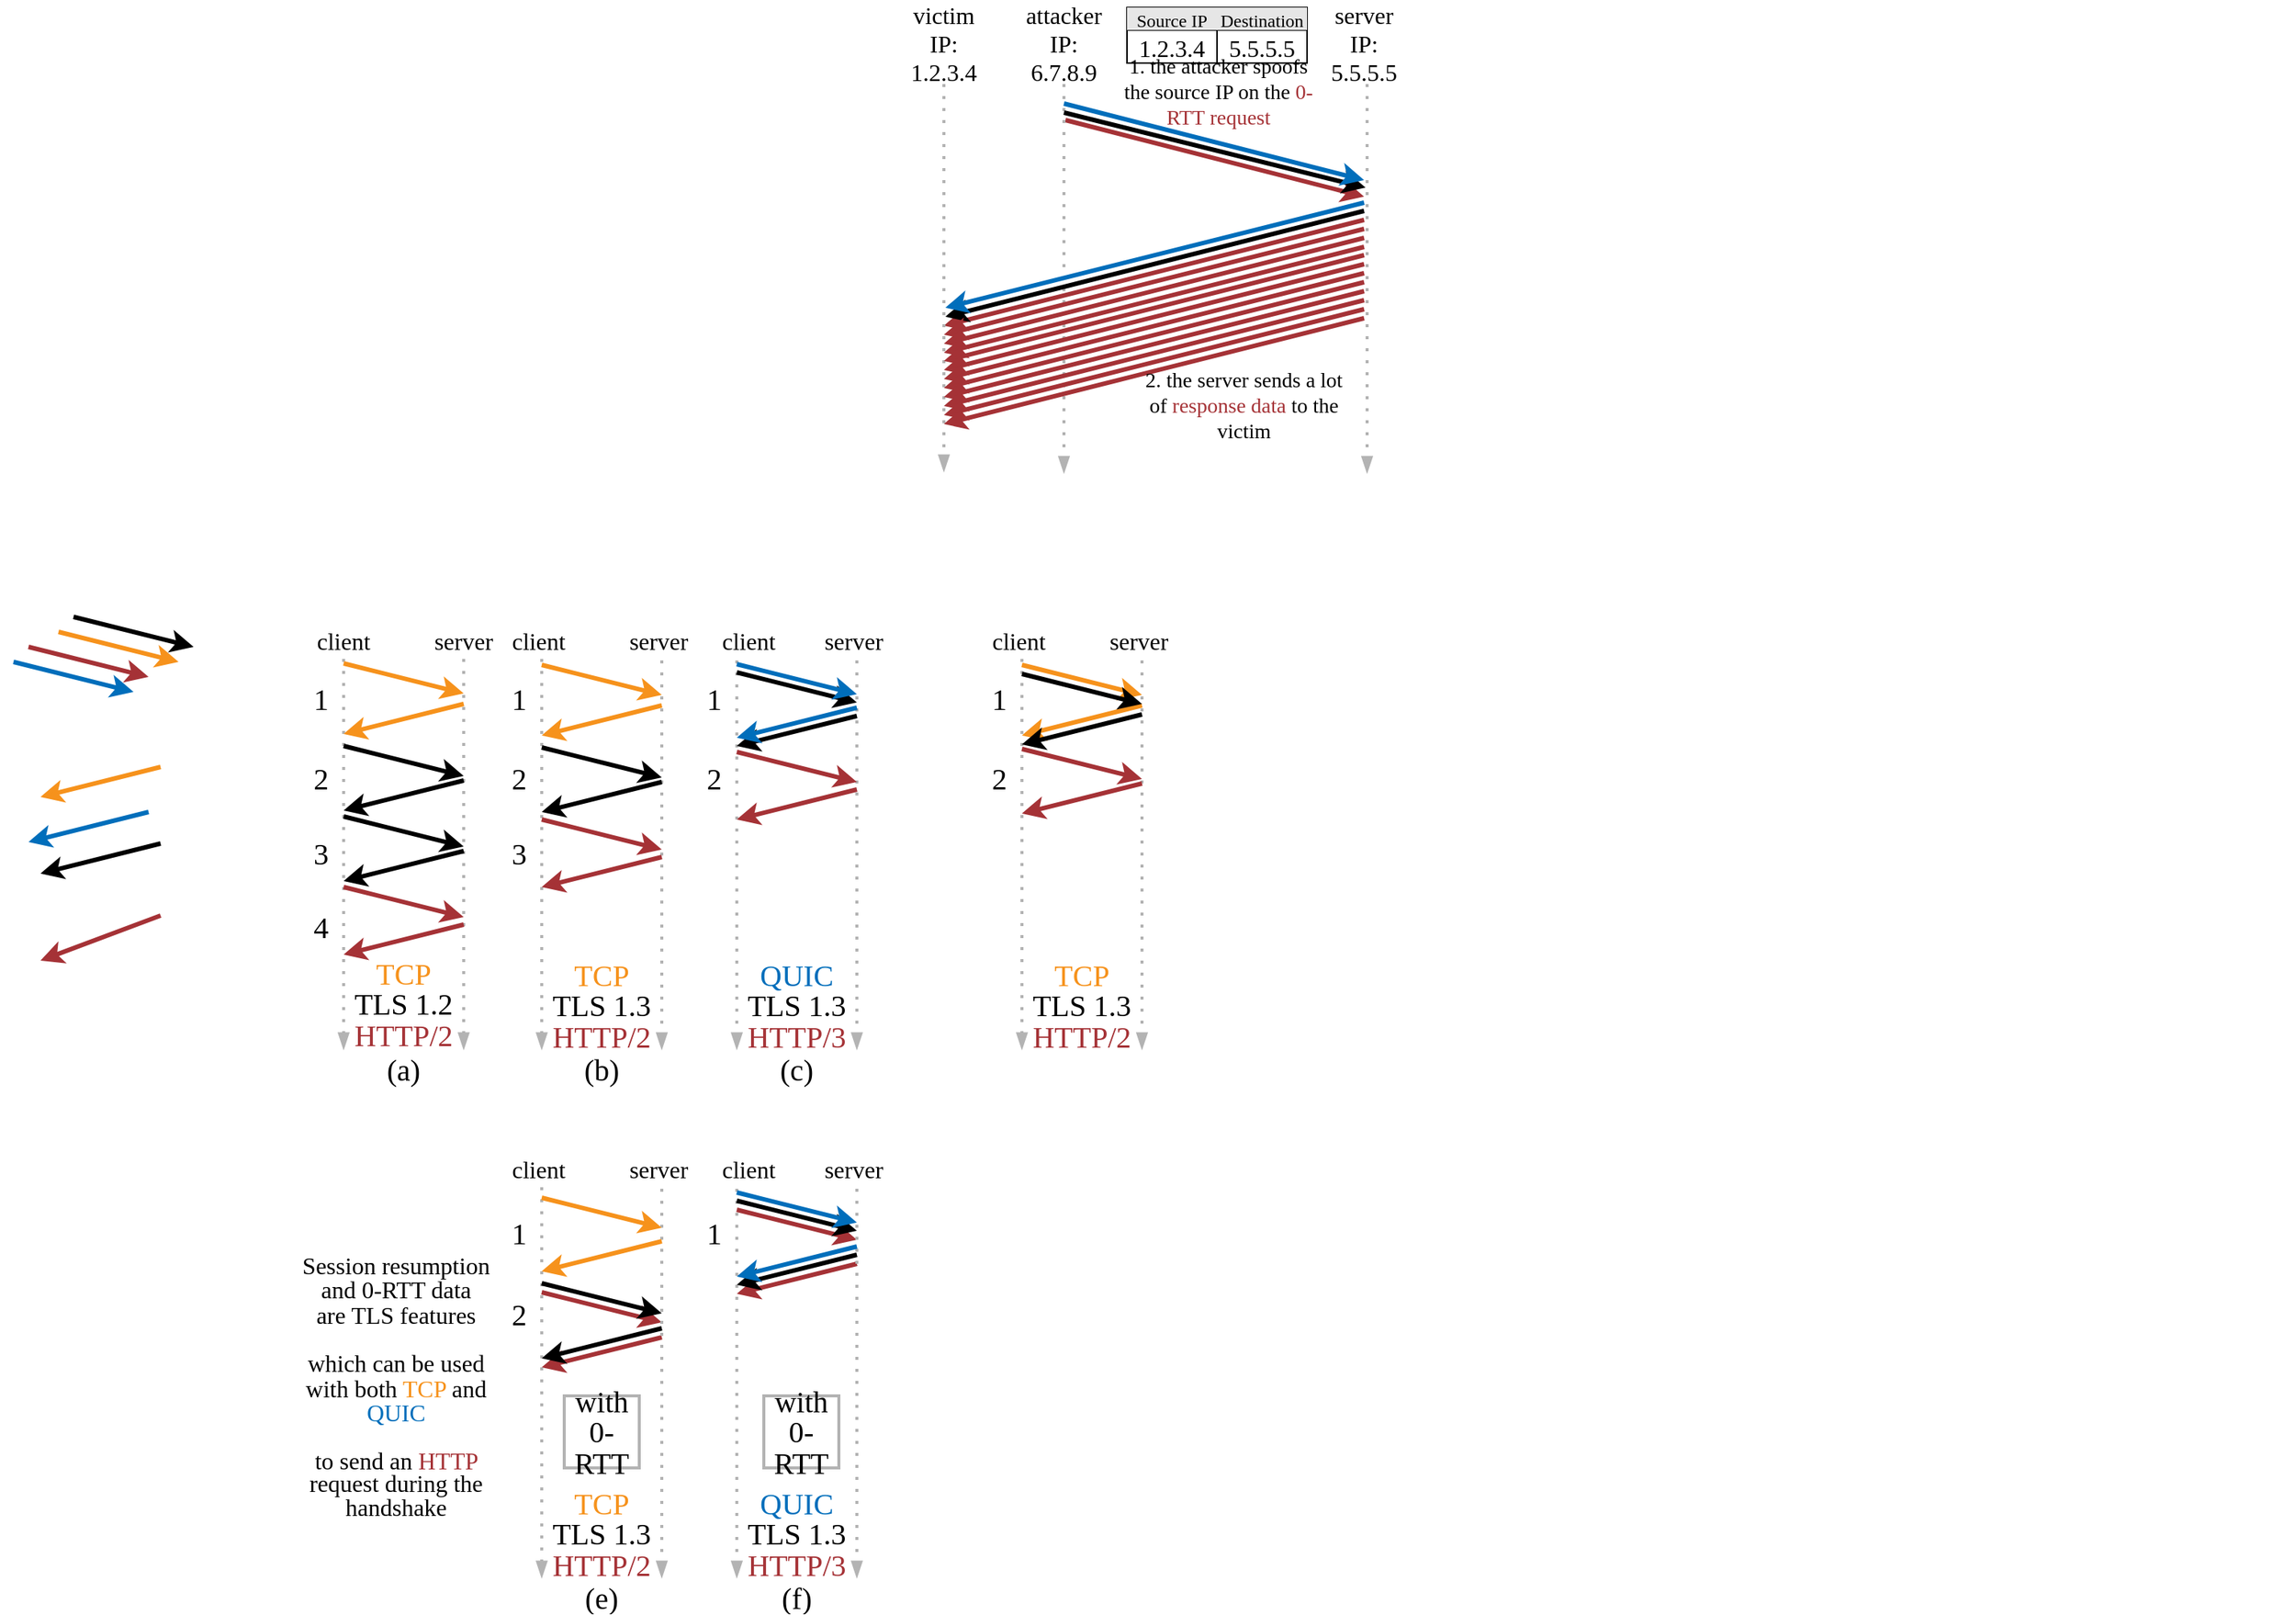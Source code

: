 <mxfile version="24.0.7" type="github" pages="2">
  <diagram id="tvbRQc4zJcMQ8TO2dYbx" name="Page-1">
    <mxGraphModel dx="1309" dy="453" grid="1" gridSize="10" guides="1" tooltips="1" connect="1" arrows="1" fold="1" page="1" pageScale="1" pageWidth="850" pageHeight="1100" math="0" shadow="0">
      <root>
        <mxCell id="0" />
        <mxCell id="1" parent="0" />
        <mxCell id="-TobHIEDWkGh4Ak62FER-180" value="" style="endArrow=classic;html=1;endFill=1;strokeWidth=3;shadow=0;strokeColor=#A53236;" parent="1" edge="1">
          <mxGeometry width="50" height="50" relative="1" as="geometry">
            <mxPoint x="-388" y="902" as="sourcePoint" />
            <mxPoint x="-308" y="922" as="targetPoint" />
          </mxGeometry>
        </mxCell>
        <mxCell id="-TobHIEDWkGh4Ak62FER-181" value="" style="endArrow=classic;html=1;endFill=1;strokeWidth=3;shadow=0;strokeColor=#A53236;" parent="1" edge="1">
          <mxGeometry width="50" height="50" relative="1" as="geometry">
            <mxPoint x="-308" y="932" as="sourcePoint" />
            <mxPoint x="-388" y="952" as="targetPoint" />
          </mxGeometry>
        </mxCell>
        <mxCell id="-TobHIEDWkGh4Ak62FER-202" value="" style="endArrow=classic;html=1;endFill=1;strokeWidth=3;shadow=0;strokeColor=#A53236;" parent="1" edge="1">
          <mxGeometry width="50" height="50" relative="1" as="geometry">
            <mxPoint x="-178" y="883" as="sourcePoint" />
            <mxPoint x="-258" y="903" as="targetPoint" />
          </mxGeometry>
        </mxCell>
        <mxCell id="-TobHIEDWkGh4Ak62FER-201" value="" style="endArrow=classic;html=1;endFill=1;strokeWidth=3;shadow=0;strokeColor=#A53236;" parent="1" edge="1">
          <mxGeometry width="50" height="50" relative="1" as="geometry">
            <mxPoint x="-258" y="847" as="sourcePoint" />
            <mxPoint x="-178" y="867" as="targetPoint" />
          </mxGeometry>
        </mxCell>
        <mxCell id="-TobHIEDWkGh4Ak62FER-78" value="" style="endArrow=classic;html=1;endFill=1;strokeWidth=3;shadow=0;rounded=0;strokeColor=#a53236;" parent="1" edge="1">
          <mxGeometry width="50" height="50" relative="1" as="geometry">
            <mxPoint x="-730" y="472" as="sourcePoint" />
            <mxPoint x="-650" y="492" as="targetPoint" />
          </mxGeometry>
        </mxCell>
        <mxCell id="-TobHIEDWkGh4Ak62FER-46" value="" style="endArrow=blockThin;dashed=1;html=1;dashPattern=1 3;strokeWidth=2;strokeColor=#B3B3B3;endFill=1;entryX=0;entryY=1;entryDx=0;entryDy=0;" parent="1" target="-TobHIEDWkGh4Ak62FER-96" edge="1">
          <mxGeometry width="50" height="50" relative="1" as="geometry">
            <mxPoint x="-520" y="480" as="sourcePoint" />
            <mxPoint x="-520" y="720" as="targetPoint" />
          </mxGeometry>
        </mxCell>
        <mxCell id="-TobHIEDWkGh4Ak62FER-47" value="" style="endArrow=blockThin;dashed=1;html=1;dashPattern=1 3;strokeWidth=2;strokeColor=#B3B3B3;endFill=1;entryX=1;entryY=1;entryDx=0;entryDy=0;" parent="1" target="-TobHIEDWkGh4Ak62FER-96" edge="1">
          <mxGeometry width="50" height="50" relative="1" as="geometry">
            <mxPoint x="-440" y="480" as="sourcePoint" />
            <mxPoint x="-440" y="720" as="targetPoint" />
          </mxGeometry>
        </mxCell>
        <mxCell id="-TobHIEDWkGh4Ak62FER-76" value="" style="endArrow=classic;html=1;endFill=1;strokeWidth=3;shadow=0;" parent="1" edge="1">
          <mxGeometry width="50" height="50" relative="1" as="geometry">
            <mxPoint x="-700" y="452" as="sourcePoint" />
            <mxPoint x="-620" y="472" as="targetPoint" />
          </mxGeometry>
        </mxCell>
        <mxCell id="-TobHIEDWkGh4Ak62FER-77" value="" style="endArrow=classic;html=1;endFill=1;strokeWidth=3;shadow=0;strokeColor=#f6921c;" parent="1" edge="1">
          <mxGeometry width="50" height="50" relative="1" as="geometry">
            <mxPoint x="-710" y="462" as="sourcePoint" />
            <mxPoint x="-630" y="482" as="targetPoint" />
          </mxGeometry>
        </mxCell>
        <mxCell id="-TobHIEDWkGh4Ak62FER-79" value="" style="endArrow=classic;html=1;endFill=1;strokeWidth=3;shadow=0;strokeColor=#006ebb;" parent="1" edge="1">
          <mxGeometry width="50" height="50" relative="1" as="geometry">
            <mxPoint x="-740" y="482" as="sourcePoint" />
            <mxPoint x="-660" y="502" as="targetPoint" />
          </mxGeometry>
        </mxCell>
        <mxCell id="-TobHIEDWkGh4Ak62FER-80" value="" style="endArrow=classic;html=1;endFill=1;strokeWidth=3;shadow=0;" parent="1" edge="1">
          <mxGeometry width="50" height="50" relative="1" as="geometry">
            <mxPoint x="-642" y="603" as="sourcePoint" />
            <mxPoint x="-722" y="623" as="targetPoint" />
          </mxGeometry>
        </mxCell>
        <mxCell id="-TobHIEDWkGh4Ak62FER-81" value="" style="endArrow=classic;html=1;endFill=1;strokeWidth=3;shadow=0;rounded=0;strokeColor=#a53236;" parent="1" edge="1">
          <mxGeometry width="50" height="50" relative="1" as="geometry">
            <mxPoint x="-642" y="651" as="sourcePoint" />
            <mxPoint x="-722" y="681" as="targetPoint" />
          </mxGeometry>
        </mxCell>
        <mxCell id="-TobHIEDWkGh4Ak62FER-82" value="" style="endArrow=classic;html=1;endFill=1;strokeWidth=3;shadow=0;strokeColor=#f6921c;" parent="1" edge="1">
          <mxGeometry width="50" height="50" relative="1" as="geometry">
            <mxPoint x="-642" y="552" as="sourcePoint" />
            <mxPoint x="-722" y="572" as="targetPoint" />
          </mxGeometry>
        </mxCell>
        <mxCell id="-TobHIEDWkGh4Ak62FER-83" value="" style="endArrow=classic;html=1;endFill=1;strokeWidth=3;shadow=0;strokeColor=#006ebb;" parent="1" edge="1">
          <mxGeometry width="50" height="50" relative="1" as="geometry">
            <mxPoint x="-650" y="582" as="sourcePoint" />
            <mxPoint x="-730" y="602" as="targetPoint" />
          </mxGeometry>
        </mxCell>
        <mxCell id="-TobHIEDWkGh4Ak62FER-84" value="" style="endArrow=classic;html=1;endFill=1;strokeWidth=3;shadow=0;strokeColor=#f6921c;" parent="1" edge="1">
          <mxGeometry width="50" height="50" relative="1" as="geometry">
            <mxPoint x="-520" y="483" as="sourcePoint" />
            <mxPoint x="-440" y="503" as="targetPoint" />
          </mxGeometry>
        </mxCell>
        <mxCell id="-TobHIEDWkGh4Ak62FER-85" value="" style="endArrow=classic;html=1;endFill=1;strokeWidth=3;shadow=0;strokeColor=#f6921c;" parent="1" edge="1">
          <mxGeometry width="50" height="50" relative="1" as="geometry">
            <mxPoint x="-440" y="510" as="sourcePoint" />
            <mxPoint x="-520" y="530" as="targetPoint" />
          </mxGeometry>
        </mxCell>
        <mxCell id="-TobHIEDWkGh4Ak62FER-86" value="" style="endArrow=classic;html=1;endFill=1;strokeWidth=3;shadow=0;" parent="1" edge="1">
          <mxGeometry width="50" height="50" relative="1" as="geometry">
            <mxPoint x="-520" y="538" as="sourcePoint" />
            <mxPoint x="-440" y="558" as="targetPoint" />
          </mxGeometry>
        </mxCell>
        <mxCell id="-TobHIEDWkGh4Ak62FER-87" value="" style="endArrow=classic;html=1;endFill=1;strokeWidth=3;shadow=0;" parent="1" edge="1">
          <mxGeometry width="50" height="50" relative="1" as="geometry">
            <mxPoint x="-440" y="561" as="sourcePoint" />
            <mxPoint x="-520" y="581" as="targetPoint" />
          </mxGeometry>
        </mxCell>
        <mxCell id="-TobHIEDWkGh4Ak62FER-88" value="" style="endArrow=classic;html=1;endFill=1;strokeWidth=3;shadow=0;" parent="1" edge="1">
          <mxGeometry width="50" height="50" relative="1" as="geometry">
            <mxPoint x="-520" y="585" as="sourcePoint" />
            <mxPoint x="-440" y="605" as="targetPoint" />
          </mxGeometry>
        </mxCell>
        <mxCell id="-TobHIEDWkGh4Ak62FER-89" value="" style="endArrow=classic;html=1;endFill=1;strokeWidth=3;shadow=0;" parent="1" edge="1">
          <mxGeometry width="50" height="50" relative="1" as="geometry">
            <mxPoint x="-440" y="608" as="sourcePoint" />
            <mxPoint x="-520" y="628" as="targetPoint" />
          </mxGeometry>
        </mxCell>
        <mxCell id="-TobHIEDWkGh4Ak62FER-90" value="" style="endArrow=classic;html=1;endFill=1;strokeWidth=3;shadow=0;strokeColor=#A53236;" parent="1" edge="1">
          <mxGeometry width="50" height="50" relative="1" as="geometry">
            <mxPoint x="-520" y="632" as="sourcePoint" />
            <mxPoint x="-440" y="652" as="targetPoint" />
          </mxGeometry>
        </mxCell>
        <mxCell id="-TobHIEDWkGh4Ak62FER-91" value="" style="endArrow=classic;html=1;endFill=1;strokeWidth=3;shadow=0;strokeColor=#A53236;" parent="1" edge="1">
          <mxGeometry width="50" height="50" relative="1" as="geometry">
            <mxPoint x="-440" y="657" as="sourcePoint" />
            <mxPoint x="-520" y="677" as="targetPoint" />
          </mxGeometry>
        </mxCell>
        <mxCell id="-TobHIEDWkGh4Ak62FER-92" value="&lt;font style=&quot;font-size: 20px;&quot; face=&quot;Myriad Pro Condensed&quot;&gt;1&lt;br style=&quot;font-size: 20px;&quot;&gt;&lt;/font&gt;" style="text;html=1;strokeColor=none;fillColor=none;align=center;verticalAlign=middle;whiteSpace=wrap;rounded=0;dashed=1;dashPattern=1 4;fontSize=20;" parent="1" vertex="1">
          <mxGeometry x="-550" y="496" width="30" height="20" as="geometry" />
        </mxCell>
        <mxCell id="-TobHIEDWkGh4Ak62FER-93" value="&lt;font style=&quot;font-size: 20px;&quot; face=&quot;Myriad Pro Condensed&quot;&gt;2&lt;br style=&quot;font-size: 20px;&quot;&gt;&lt;/font&gt;" style="text;html=1;strokeColor=none;fillColor=none;align=center;verticalAlign=middle;whiteSpace=wrap;rounded=0;dashed=1;dashPattern=1 4;fontSize=20;" parent="1" vertex="1">
          <mxGeometry x="-550" y="549" width="30" height="20" as="geometry" />
        </mxCell>
        <mxCell id="-TobHIEDWkGh4Ak62FER-94" value="&lt;font style=&quot;font-size: 20px;&quot; face=&quot;Myriad Pro Condensed&quot;&gt;3&lt;br style=&quot;font-size: 20px;&quot;&gt;&lt;/font&gt;" style="text;html=1;strokeColor=none;fillColor=none;align=center;verticalAlign=middle;whiteSpace=wrap;rounded=0;dashed=1;dashPattern=1 4;fontSize=20;" parent="1" vertex="1">
          <mxGeometry x="-550" y="599" width="30" height="20" as="geometry" />
        </mxCell>
        <mxCell id="-TobHIEDWkGh4Ak62FER-95" value="&lt;font style=&quot;font-size: 20px;&quot; face=&quot;Myriad Pro Condensed&quot;&gt;4&lt;br style=&quot;font-size: 20px;&quot;&gt;&lt;/font&gt;" style="text;html=1;strokeColor=none;fillColor=none;align=center;verticalAlign=middle;whiteSpace=wrap;rounded=0;dashed=1;dashPattern=1 4;fontSize=20;" parent="1" vertex="1">
          <mxGeometry x="-550" y="648" width="30" height="20" as="geometry" />
        </mxCell>
        <mxCell id="-TobHIEDWkGh4Ak62FER-96" value="&lt;font style=&quot;font-size: 20px ; line-height: 100%&quot; face=&quot;Myriad Pro Condensed&quot;&gt;&lt;font color=&quot;#f6921c&quot;&gt;TCP&lt;/font&gt;&lt;br&gt;TLS 1.2&lt;br&gt;&lt;font color=&quot;#a53236&quot;&gt;HTTP/2&lt;/font&gt;&lt;br&gt;&lt;/font&gt;" style="text;html=1;strokeColor=none;fillColor=none;align=center;verticalAlign=middle;whiteSpace=wrap;rounded=0;dashed=1;dashPattern=1 4;" parent="1" vertex="1">
          <mxGeometry x="-520" y="680" width="80" height="60" as="geometry" />
        </mxCell>
        <mxCell id="-TobHIEDWkGh4Ak62FER-97" value="&lt;font face=&quot;Myriad Pro Condensed&quot; style=&quot;font-size: 16px;&quot;&gt;&lt;font style=&quot;font-size: 16px;&quot;&gt;client&lt;/font&gt;&lt;br style=&quot;font-size: 16px;&quot;&gt;&lt;/font&gt;" style="text;html=1;strokeColor=none;fillColor=none;align=center;verticalAlign=middle;whiteSpace=wrap;rounded=0;dashed=1;dashPattern=1 4;fontSize=16;" parent="1" vertex="1">
          <mxGeometry x="-550" y="458" width="60" height="20" as="geometry" />
        </mxCell>
        <mxCell id="-TobHIEDWkGh4Ak62FER-98" value="&lt;font face=&quot;Myriad Pro Condensed&quot; style=&quot;font-size: 16px;&quot;&gt;&lt;font style=&quot;font-size: 16px;&quot;&gt;server&lt;/font&gt;&lt;br style=&quot;font-size: 16px;&quot;&gt;&lt;/font&gt;" style="text;html=1;strokeColor=none;fillColor=none;align=center;verticalAlign=middle;whiteSpace=wrap;rounded=0;dashed=1;dashPattern=1 4;fontSize=16;" parent="1" vertex="1">
          <mxGeometry x="-470" y="458" width="60" height="20" as="geometry" />
        </mxCell>
        <mxCell id="-TobHIEDWkGh4Ak62FER-99" value="&lt;font style=&quot;font-size: 20px ; line-height: 100%&quot; face=&quot;Myriad Pro Condensed&quot;&gt;(a)&lt;br&gt;&lt;/font&gt;" style="text;html=1;strokeColor=none;fillColor=none;align=center;verticalAlign=middle;whiteSpace=wrap;rounded=0;dashed=1;dashPattern=1 4;" parent="1" vertex="1">
          <mxGeometry x="-520" y="744" width="80" height="20" as="geometry" />
        </mxCell>
        <mxCell id="-TobHIEDWkGh4Ak62FER-100" value="" style="endArrow=blockThin;dashed=1;html=1;dashPattern=1 3;strokeWidth=2;strokeColor=#B3B3B3;endFill=1;entryX=0;entryY=1;entryDx=0;entryDy=0;" parent="1" target="-TobHIEDWkGh4Ak62FER-114" edge="1">
          <mxGeometry width="50" height="50" relative="1" as="geometry">
            <mxPoint x="-388" y="480" as="sourcePoint" />
            <mxPoint x="-388" y="721" as="targetPoint" />
          </mxGeometry>
        </mxCell>
        <mxCell id="-TobHIEDWkGh4Ak62FER-101" value="" style="endArrow=blockThin;dashed=1;html=1;dashPattern=1 3;strokeWidth=2;strokeColor=#B3B3B3;endFill=1;entryX=1;entryY=1;entryDx=0;entryDy=0;" parent="1" target="-TobHIEDWkGh4Ak62FER-114" edge="1">
          <mxGeometry width="50" height="50" relative="1" as="geometry">
            <mxPoint x="-308" y="481" as="sourcePoint" />
            <mxPoint x="-308" y="721" as="targetPoint" />
          </mxGeometry>
        </mxCell>
        <mxCell id="-TobHIEDWkGh4Ak62FER-102" value="" style="endArrow=classic;html=1;endFill=1;strokeWidth=3;shadow=0;strokeColor=#f6921c;" parent="1" edge="1">
          <mxGeometry width="50" height="50" relative="1" as="geometry">
            <mxPoint x="-388" y="484" as="sourcePoint" />
            <mxPoint x="-308" y="504" as="targetPoint" />
          </mxGeometry>
        </mxCell>
        <mxCell id="-TobHIEDWkGh4Ak62FER-103" value="" style="endArrow=classic;html=1;endFill=1;strokeWidth=3;shadow=0;strokeColor=#f6921c;" parent="1" edge="1">
          <mxGeometry width="50" height="50" relative="1" as="geometry">
            <mxPoint x="-308" y="511" as="sourcePoint" />
            <mxPoint x="-388" y="531" as="targetPoint" />
          </mxGeometry>
        </mxCell>
        <mxCell id="-TobHIEDWkGh4Ak62FER-104" value="" style="endArrow=classic;html=1;endFill=1;strokeWidth=3;shadow=0;" parent="1" edge="1">
          <mxGeometry width="50" height="50" relative="1" as="geometry">
            <mxPoint x="-388" y="539" as="sourcePoint" />
            <mxPoint x="-308" y="559" as="targetPoint" />
          </mxGeometry>
        </mxCell>
        <mxCell id="-TobHIEDWkGh4Ak62FER-105" value="" style="endArrow=classic;html=1;endFill=1;strokeWidth=3;shadow=0;" parent="1" edge="1">
          <mxGeometry width="50" height="50" relative="1" as="geometry">
            <mxPoint x="-308" y="562" as="sourcePoint" />
            <mxPoint x="-388" y="582" as="targetPoint" />
          </mxGeometry>
        </mxCell>
        <mxCell id="-TobHIEDWkGh4Ak62FER-108" value="" style="endArrow=classic;html=1;endFill=1;strokeWidth=3;shadow=0;strokeColor=#A53236;" parent="1" edge="1">
          <mxGeometry width="50" height="50" relative="1" as="geometry">
            <mxPoint x="-388" y="587" as="sourcePoint" />
            <mxPoint x="-308" y="607" as="targetPoint" />
          </mxGeometry>
        </mxCell>
        <mxCell id="-TobHIEDWkGh4Ak62FER-109" value="" style="endArrow=classic;html=1;endFill=1;strokeWidth=3;shadow=0;strokeColor=#A53236;" parent="1" edge="1">
          <mxGeometry width="50" height="50" relative="1" as="geometry">
            <mxPoint x="-308" y="612" as="sourcePoint" />
            <mxPoint x="-388" y="632" as="targetPoint" />
          </mxGeometry>
        </mxCell>
        <mxCell id="-TobHIEDWkGh4Ak62FER-110" value="&lt;font style=&quot;font-size: 20px;&quot; face=&quot;Myriad Pro Condensed&quot;&gt;1&lt;br style=&quot;font-size: 20px;&quot;&gt;&lt;/font&gt;" style="text;html=1;strokeColor=none;fillColor=none;align=center;verticalAlign=middle;whiteSpace=wrap;rounded=0;dashed=1;dashPattern=1 4;fontSize=20;" parent="1" vertex="1">
          <mxGeometry x="-418" y="496" width="30" height="20" as="geometry" />
        </mxCell>
        <mxCell id="-TobHIEDWkGh4Ak62FER-111" value="&lt;font style=&quot;font-size: 20px;&quot; face=&quot;Myriad Pro Condensed&quot;&gt;2&lt;br style=&quot;font-size: 20px;&quot;&gt;&lt;/font&gt;" style="text;html=1;strokeColor=none;fillColor=none;align=center;verticalAlign=middle;whiteSpace=wrap;rounded=0;dashed=1;dashPattern=1 4;fontSize=20;" parent="1" vertex="1">
          <mxGeometry x="-418" y="549" width="30" height="20" as="geometry" />
        </mxCell>
        <mxCell id="-TobHIEDWkGh4Ak62FER-112" value="&lt;font style=&quot;font-size: 20px;&quot; face=&quot;Myriad Pro Condensed&quot;&gt;3&lt;br style=&quot;font-size: 20px;&quot;&gt;&lt;/font&gt;" style="text;html=1;strokeColor=none;fillColor=none;align=center;verticalAlign=middle;whiteSpace=wrap;rounded=0;dashed=1;dashPattern=1 4;fontSize=20;" parent="1" vertex="1">
          <mxGeometry x="-418" y="599" width="30" height="20" as="geometry" />
        </mxCell>
        <mxCell id="-TobHIEDWkGh4Ak62FER-114" value="&lt;font style=&quot;font-size: 20px ; line-height: 100%&quot; face=&quot;Myriad Pro Condensed&quot;&gt;&lt;font color=&quot;#f6921c&quot;&gt;TCP&lt;/font&gt;&lt;br&gt;TLS 1.3&lt;br&gt;&lt;font color=&quot;#a53236&quot;&gt;HTTP/2&lt;/font&gt;&lt;br&gt;&lt;/font&gt;" style="text;html=1;strokeColor=none;fillColor=none;align=center;verticalAlign=middle;whiteSpace=wrap;rounded=0;dashed=1;dashPattern=1 4;" parent="1" vertex="1">
          <mxGeometry x="-388" y="681" width="80" height="59" as="geometry" />
        </mxCell>
        <mxCell id="-TobHIEDWkGh4Ak62FER-115" value="&lt;font face=&quot;Myriad Pro Condensed&quot; style=&quot;font-size: 16px;&quot;&gt;&lt;font style=&quot;font-size: 16px;&quot;&gt;client&lt;/font&gt;&lt;br style=&quot;font-size: 16px;&quot;&gt;&lt;/font&gt;" style="text;html=1;strokeColor=none;fillColor=none;align=center;verticalAlign=middle;whiteSpace=wrap;rounded=0;dashed=1;dashPattern=1 4;fontSize=16;" parent="1" vertex="1">
          <mxGeometry x="-420" y="458" width="60" height="20" as="geometry" />
        </mxCell>
        <mxCell id="-TobHIEDWkGh4Ak62FER-116" value="&lt;font face=&quot;Myriad Pro Condensed&quot; style=&quot;font-size: 16px;&quot;&gt;&lt;font style=&quot;font-size: 16px;&quot;&gt;server&lt;/font&gt;&lt;br style=&quot;font-size: 16px;&quot;&gt;&lt;/font&gt;" style="text;html=1;strokeColor=none;fillColor=none;align=center;verticalAlign=middle;whiteSpace=wrap;rounded=0;dashed=1;dashPattern=1 4;fontSize=16;" parent="1" vertex="1">
          <mxGeometry x="-340" y="458" width="60" height="20" as="geometry" />
        </mxCell>
        <mxCell id="-TobHIEDWkGh4Ak62FER-117" value="&lt;font style=&quot;font-size: 20px ; line-height: 100%&quot; face=&quot;Myriad Pro Condensed&quot;&gt;(b)&lt;br&gt;&lt;/font&gt;" style="text;html=1;strokeColor=none;fillColor=none;align=center;verticalAlign=middle;whiteSpace=wrap;rounded=0;dashed=1;dashPattern=1 4;" parent="1" vertex="1">
          <mxGeometry x="-388" y="744" width="80" height="20" as="geometry" />
        </mxCell>
        <mxCell id="-TobHIEDWkGh4Ak62FER-129" value="" style="endArrow=blockThin;dashed=1;html=1;dashPattern=1 3;strokeWidth=2;strokeColor=#B3B3B3;endFill=1;entryX=0;entryY=1;entryDx=0;entryDy=0;" parent="1" target="-TobHIEDWkGh4Ak62FER-140" edge="1">
          <mxGeometry width="50" height="50" relative="1" as="geometry">
            <mxPoint x="-258" y="481" as="sourcePoint" />
            <mxPoint x="-258" y="721" as="targetPoint" />
          </mxGeometry>
        </mxCell>
        <mxCell id="-TobHIEDWkGh4Ak62FER-130" value="" style="endArrow=blockThin;dashed=1;html=1;dashPattern=1 3;strokeWidth=2;strokeColor=#B3B3B3;endFill=1;entryX=1;entryY=1;entryDx=0;entryDy=0;" parent="1" target="-TobHIEDWkGh4Ak62FER-140" edge="1">
          <mxGeometry width="50" height="50" relative="1" as="geometry">
            <mxPoint x="-178" y="481" as="sourcePoint" />
            <mxPoint x="-178" y="721" as="targetPoint" />
          </mxGeometry>
        </mxCell>
        <mxCell id="-TobHIEDWkGh4Ak62FER-133" value="" style="endArrow=classic;html=1;endFill=1;strokeWidth=3;shadow=0;" parent="1" edge="1">
          <mxGeometry width="50" height="50" relative="1" as="geometry">
            <mxPoint x="-258" y="489" as="sourcePoint" />
            <mxPoint x="-178" y="509" as="targetPoint" />
          </mxGeometry>
        </mxCell>
        <mxCell id="-TobHIEDWkGh4Ak62FER-134" value="" style="endArrow=classic;html=1;endFill=1;strokeWidth=3;shadow=0;" parent="1" edge="1">
          <mxGeometry width="50" height="50" relative="1" as="geometry">
            <mxPoint x="-178" y="518" as="sourcePoint" />
            <mxPoint x="-258" y="538" as="targetPoint" />
          </mxGeometry>
        </mxCell>
        <mxCell id="-TobHIEDWkGh4Ak62FER-135" value="" style="endArrow=classic;html=1;endFill=1;strokeWidth=3;shadow=0;strokeColor=#006ebb;" parent="1" edge="1">
          <mxGeometry width="50" height="50" relative="1" as="geometry">
            <mxPoint x="-258" y="483.5" as="sourcePoint" />
            <mxPoint x="-178" y="503.5" as="targetPoint" />
          </mxGeometry>
        </mxCell>
        <mxCell id="-TobHIEDWkGh4Ak62FER-136" value="" style="endArrow=classic;html=1;endFill=1;strokeWidth=3;shadow=0;strokeColor=#006ebb;" parent="1" edge="1">
          <mxGeometry width="50" height="50" relative="1" as="geometry">
            <mxPoint x="-178" y="512.5" as="sourcePoint" />
            <mxPoint x="-258" y="532.5" as="targetPoint" />
          </mxGeometry>
        </mxCell>
        <mxCell id="-TobHIEDWkGh4Ak62FER-137" value="&lt;font style=&quot;font-size: 20px;&quot; face=&quot;Myriad Pro Condensed&quot;&gt;1&lt;br style=&quot;font-size: 20px;&quot;&gt;&lt;/font&gt;" style="text;html=1;strokeColor=none;fillColor=none;align=center;verticalAlign=middle;whiteSpace=wrap;rounded=0;dashed=1;dashPattern=1 4;fontSize=20;" parent="1" vertex="1">
          <mxGeometry x="-288" y="496" width="30" height="20" as="geometry" />
        </mxCell>
        <mxCell id="-TobHIEDWkGh4Ak62FER-138" value="&lt;font style=&quot;font-size: 20px;&quot; face=&quot;Myriad Pro Condensed&quot;&gt;2&lt;br style=&quot;font-size: 20px;&quot;&gt;&lt;/font&gt;" style="text;html=1;strokeColor=none;fillColor=none;align=center;verticalAlign=middle;whiteSpace=wrap;rounded=0;dashed=1;dashPattern=1 4;fontSize=20;" parent="1" vertex="1">
          <mxGeometry x="-288" y="549" width="30" height="20" as="geometry" />
        </mxCell>
        <mxCell id="-TobHIEDWkGh4Ak62FER-140" value="&lt;font style=&quot;font-size: 20px ; line-height: 100%&quot; face=&quot;Myriad Pro Condensed&quot;&gt;&lt;font color=&quot;#006ebb&quot;&gt;QUIC&lt;/font&gt;&lt;br&gt;TLS 1.3&lt;br&gt;&lt;font color=&quot;#a53236&quot;&gt;HTTP/3&lt;/font&gt;&lt;br&gt;&lt;/font&gt;" style="text;html=1;strokeColor=none;fillColor=none;align=center;verticalAlign=middle;whiteSpace=wrap;rounded=0;dashed=1;dashPattern=1 4;" parent="1" vertex="1">
          <mxGeometry x="-258" y="681" width="80" height="59" as="geometry" />
        </mxCell>
        <mxCell id="-TobHIEDWkGh4Ak62FER-141" value="&lt;font face=&quot;Myriad Pro Condensed&quot; style=&quot;font-size: 16px;&quot;&gt;&lt;font style=&quot;font-size: 16px;&quot;&gt;client&lt;/font&gt;&lt;br style=&quot;font-size: 16px;&quot;&gt;&lt;/font&gt;" style="text;html=1;strokeColor=none;fillColor=none;align=center;verticalAlign=middle;whiteSpace=wrap;rounded=0;dashed=1;dashPattern=1 4;fontSize=16;" parent="1" vertex="1">
          <mxGeometry x="-280" y="458" width="60" height="20" as="geometry" />
        </mxCell>
        <mxCell id="-TobHIEDWkGh4Ak62FER-142" value="&lt;font face=&quot;Myriad Pro Condensed&quot; style=&quot;font-size: 16px;&quot;&gt;&lt;font style=&quot;font-size: 16px;&quot;&gt;server&lt;/font&gt;&lt;br style=&quot;font-size: 16px;&quot;&gt;&lt;/font&gt;" style="text;html=1;strokeColor=none;fillColor=none;align=center;verticalAlign=middle;whiteSpace=wrap;rounded=0;dashed=1;dashPattern=1 4;fontSize=16;" parent="1" vertex="1">
          <mxGeometry x="-200" y="458" width="40" height="20" as="geometry" />
        </mxCell>
        <mxCell id="-TobHIEDWkGh4Ak62FER-143" value="&lt;font style=&quot;font-size: 20px ; line-height: 100%&quot; face=&quot;Myriad Pro Condensed&quot;&gt;(c)&lt;br&gt;&lt;/font&gt;" style="text;html=1;strokeColor=none;fillColor=none;align=center;verticalAlign=middle;whiteSpace=wrap;rounded=0;dashed=1;dashPattern=1 4;" parent="1" vertex="1">
          <mxGeometry x="-258" y="744" width="80" height="20" as="geometry" />
        </mxCell>
        <mxCell id="-TobHIEDWkGh4Ak62FER-144" value="" style="endArrow=classic;html=1;endFill=1;strokeWidth=3;shadow=0;strokeColor=#A53236;" parent="1" edge="1">
          <mxGeometry width="50" height="50" relative="1" as="geometry">
            <mxPoint x="-258" y="542" as="sourcePoint" />
            <mxPoint x="-178" y="562" as="targetPoint" />
          </mxGeometry>
        </mxCell>
        <mxCell id="-TobHIEDWkGh4Ak62FER-145" value="" style="endArrow=classic;html=1;endFill=1;strokeWidth=3;shadow=0;strokeColor=#A53236;" parent="1" edge="1">
          <mxGeometry width="50" height="50" relative="1" as="geometry">
            <mxPoint x="-178" y="567" as="sourcePoint" />
            <mxPoint x="-258" y="587" as="targetPoint" />
          </mxGeometry>
        </mxCell>
        <mxCell id="-TobHIEDWkGh4Ak62FER-174" value="" style="endArrow=blockThin;dashed=1;html=1;dashPattern=1 3;strokeWidth=2;strokeColor=#B3B3B3;endFill=1;entryX=0;entryY=1;entryDx=0;entryDy=0;" parent="1" target="-TobHIEDWkGh4Ak62FER-185" edge="1">
          <mxGeometry width="50" height="50" relative="1" as="geometry">
            <mxPoint x="-388" y="832" as="sourcePoint" />
            <mxPoint x="-388" y="1073" as="targetPoint" />
          </mxGeometry>
        </mxCell>
        <mxCell id="-TobHIEDWkGh4Ak62FER-175" value="" style="endArrow=blockThin;dashed=1;html=1;dashPattern=1 3;strokeWidth=2;strokeColor=#B3B3B3;endFill=1;entryX=1;entryY=1;entryDx=0;entryDy=0;" parent="1" target="-TobHIEDWkGh4Ak62FER-185" edge="1">
          <mxGeometry width="50" height="50" relative="1" as="geometry">
            <mxPoint x="-308" y="833" as="sourcePoint" />
            <mxPoint x="-308" y="1073" as="targetPoint" />
          </mxGeometry>
        </mxCell>
        <mxCell id="-TobHIEDWkGh4Ak62FER-176" value="" style="endArrow=classic;html=1;endFill=1;strokeWidth=3;shadow=0;strokeColor=#f6921c;" parent="1" edge="1">
          <mxGeometry width="50" height="50" relative="1" as="geometry">
            <mxPoint x="-388" y="839" as="sourcePoint" />
            <mxPoint x="-308" y="859" as="targetPoint" />
          </mxGeometry>
        </mxCell>
        <mxCell id="-TobHIEDWkGh4Ak62FER-177" value="" style="endArrow=classic;html=1;endFill=1;strokeWidth=3;shadow=0;strokeColor=#f6921c;" parent="1" edge="1">
          <mxGeometry width="50" height="50" relative="1" as="geometry">
            <mxPoint x="-308" y="868" as="sourcePoint" />
            <mxPoint x="-388" y="888" as="targetPoint" />
          </mxGeometry>
        </mxCell>
        <mxCell id="-TobHIEDWkGh4Ak62FER-178" value="" style="endArrow=classic;html=1;endFill=1;strokeWidth=3;shadow=0;" parent="1" edge="1">
          <mxGeometry width="50" height="50" relative="1" as="geometry">
            <mxPoint x="-388" y="896" as="sourcePoint" />
            <mxPoint x="-308" y="916" as="targetPoint" />
          </mxGeometry>
        </mxCell>
        <mxCell id="-TobHIEDWkGh4Ak62FER-179" value="" style="endArrow=classic;html=1;endFill=1;strokeWidth=3;shadow=0;" parent="1" edge="1">
          <mxGeometry width="50" height="50" relative="1" as="geometry">
            <mxPoint x="-308" y="926" as="sourcePoint" />
            <mxPoint x="-388" y="946" as="targetPoint" />
          </mxGeometry>
        </mxCell>
        <mxCell id="-TobHIEDWkGh4Ak62FER-182" value="&lt;font style=&quot;font-size: 20px;&quot; face=&quot;Myriad Pro Condensed&quot;&gt;1&lt;br style=&quot;font-size: 20px;&quot;&gt;&lt;/font&gt;" style="text;html=1;strokeColor=none;fillColor=none;align=center;verticalAlign=middle;whiteSpace=wrap;rounded=0;dashed=1;dashPattern=1 4;fontSize=20;" parent="1" vertex="1">
          <mxGeometry x="-418" y="852" width="30" height="20" as="geometry" />
        </mxCell>
        <mxCell id="-TobHIEDWkGh4Ak62FER-183" value="&lt;font style=&quot;font-size: 20px;&quot; face=&quot;Myriad Pro Condensed&quot;&gt;2&lt;br style=&quot;font-size: 20px;&quot;&gt;&lt;/font&gt;" style="text;html=1;strokeColor=none;fillColor=none;align=center;verticalAlign=middle;whiteSpace=wrap;rounded=0;dashed=1;dashPattern=1 4;fontSize=20;" parent="1" vertex="1">
          <mxGeometry x="-418" y="906" width="30" height="20" as="geometry" />
        </mxCell>
        <mxCell id="-TobHIEDWkGh4Ak62FER-185" value="&lt;font style=&quot;font-size: 20px ; line-height: 100%&quot; face=&quot;Myriad Pro Condensed&quot;&gt;&lt;font color=&quot;#f6921c&quot;&gt;TCP&lt;/font&gt;&lt;br&gt;TLS 1.3&lt;br&gt;&lt;font color=&quot;#a53236&quot;&gt;HTTP/2&lt;/font&gt;&lt;br&gt;&lt;/font&gt;" style="text;html=1;strokeColor=none;fillColor=none;align=center;verticalAlign=middle;whiteSpace=wrap;rounded=0;dashed=1;dashPattern=1 4;" parent="1" vertex="1">
          <mxGeometry x="-388" y="1033" width="80" height="59" as="geometry" />
        </mxCell>
        <mxCell id="-TobHIEDWkGh4Ak62FER-186" value="&lt;font face=&quot;Myriad Pro Condensed&quot; style=&quot;font-size: 16px;&quot;&gt;&lt;font style=&quot;font-size: 16px;&quot;&gt;client&lt;/font&gt;&lt;br style=&quot;font-size: 16px;&quot;&gt;&lt;/font&gt;" style="text;html=1;strokeColor=none;fillColor=none;align=center;verticalAlign=middle;whiteSpace=wrap;rounded=0;dashed=1;dashPattern=1 4;fontSize=16;" parent="1" vertex="1">
          <mxGeometry x="-420" y="810" width="60" height="20" as="geometry" />
        </mxCell>
        <mxCell id="-TobHIEDWkGh4Ak62FER-187" value="&lt;font face=&quot;Myriad Pro Condensed&quot; style=&quot;font-size: 16px;&quot;&gt;&lt;font style=&quot;font-size: 16px;&quot;&gt;server&lt;/font&gt;&lt;br style=&quot;font-size: 16px;&quot;&gt;&lt;/font&gt;" style="text;html=1;strokeColor=none;fillColor=none;align=center;verticalAlign=middle;whiteSpace=wrap;rounded=0;dashed=1;dashPattern=1 4;fontSize=16;" parent="1" vertex="1">
          <mxGeometry x="-340" y="810" width="60" height="20" as="geometry" />
        </mxCell>
        <mxCell id="-TobHIEDWkGh4Ak62FER-188" value="&lt;font style=&quot;font-size: 20px ; line-height: 100%&quot; face=&quot;Myriad Pro Condensed&quot;&gt;(e)&lt;br&gt;&lt;/font&gt;" style="text;html=1;strokeColor=none;fillColor=none;align=center;verticalAlign=middle;whiteSpace=wrap;rounded=0;dashed=1;dashPattern=1 4;" parent="1" vertex="1">
          <mxGeometry x="-388" y="1096" width="80" height="20" as="geometry" />
        </mxCell>
        <mxCell id="-TobHIEDWkGh4Ak62FER-189" value="" style="endArrow=blockThin;dashed=1;html=1;dashPattern=1 3;strokeWidth=2;strokeColor=#B3B3B3;endFill=1;entryX=0;entryY=1;entryDx=0;entryDy=0;" parent="1" target="-TobHIEDWkGh4Ak62FER-197" edge="1">
          <mxGeometry width="50" height="50" relative="1" as="geometry">
            <mxPoint x="-258" y="833" as="sourcePoint" />
            <mxPoint x="-258" y="1073" as="targetPoint" />
          </mxGeometry>
        </mxCell>
        <mxCell id="-TobHIEDWkGh4Ak62FER-190" value="" style="endArrow=blockThin;dashed=1;html=1;dashPattern=1 3;strokeWidth=2;strokeColor=#B3B3B3;endFill=1;entryX=1;entryY=1;entryDx=0;entryDy=0;" parent="1" target="-TobHIEDWkGh4Ak62FER-197" edge="1">
          <mxGeometry width="50" height="50" relative="1" as="geometry">
            <mxPoint x="-178" y="833" as="sourcePoint" />
            <mxPoint x="-178" y="1073" as="targetPoint" />
          </mxGeometry>
        </mxCell>
        <mxCell id="-TobHIEDWkGh4Ak62FER-191" value="" style="endArrow=classic;html=1;endFill=1;strokeWidth=3;shadow=0;" parent="1" edge="1">
          <mxGeometry width="50" height="50" relative="1" as="geometry">
            <mxPoint x="-258" y="841" as="sourcePoint" />
            <mxPoint x="-178" y="861" as="targetPoint" />
          </mxGeometry>
        </mxCell>
        <mxCell id="-TobHIEDWkGh4Ak62FER-192" value="" style="endArrow=classic;html=1;endFill=1;strokeWidth=3;shadow=0;" parent="1" edge="1">
          <mxGeometry width="50" height="50" relative="1" as="geometry">
            <mxPoint x="-178" y="877" as="sourcePoint" />
            <mxPoint x="-258" y="897" as="targetPoint" />
          </mxGeometry>
        </mxCell>
        <mxCell id="-TobHIEDWkGh4Ak62FER-193" value="" style="endArrow=classic;html=1;endFill=1;strokeWidth=3;shadow=0;strokeColor=#006ebb;" parent="1" edge="1">
          <mxGeometry width="50" height="50" relative="1" as="geometry">
            <mxPoint x="-258" y="835.5" as="sourcePoint" />
            <mxPoint x="-178" y="855.5" as="targetPoint" />
          </mxGeometry>
        </mxCell>
        <mxCell id="-TobHIEDWkGh4Ak62FER-194" value="" style="endArrow=classic;html=1;endFill=1;strokeWidth=3;shadow=0;strokeColor=#006ebb;" parent="1" edge="1">
          <mxGeometry width="50" height="50" relative="1" as="geometry">
            <mxPoint x="-178" y="871.5" as="sourcePoint" />
            <mxPoint x="-258" y="891.5" as="targetPoint" />
          </mxGeometry>
        </mxCell>
        <mxCell id="-TobHIEDWkGh4Ak62FER-195" value="&lt;font style=&quot;font-size: 20px;&quot; face=&quot;Myriad Pro Condensed&quot;&gt;1&lt;br style=&quot;font-size: 20px;&quot;&gt;&lt;/font&gt;" style="text;html=1;strokeColor=none;fillColor=none;align=center;verticalAlign=middle;whiteSpace=wrap;rounded=0;dashed=1;dashPattern=1 4;fontSize=20;" parent="1" vertex="1">
          <mxGeometry x="-288" y="852" width="30" height="20" as="geometry" />
        </mxCell>
        <mxCell id="-TobHIEDWkGh4Ak62FER-197" value="&lt;font style=&quot;font-size: 20px ; line-height: 100%&quot; face=&quot;Myriad Pro Condensed&quot;&gt;&lt;font color=&quot;#006ebb&quot;&gt;QUIC&lt;/font&gt;&lt;br&gt;TLS 1.3&lt;br&gt;&lt;font color=&quot;#a53236&quot;&gt;HTTP/3&lt;/font&gt;&lt;br&gt;&lt;/font&gt;" style="text;html=1;strokeColor=none;fillColor=none;align=center;verticalAlign=middle;whiteSpace=wrap;rounded=0;dashed=1;dashPattern=1 4;" parent="1" vertex="1">
          <mxGeometry x="-258" y="1033" width="80" height="59" as="geometry" />
        </mxCell>
        <mxCell id="-TobHIEDWkGh4Ak62FER-198" value="&lt;font face=&quot;Myriad Pro Condensed&quot; style=&quot;font-size: 16px;&quot;&gt;&lt;font style=&quot;font-size: 16px;&quot;&gt;client&lt;/font&gt;&lt;br style=&quot;font-size: 16px;&quot;&gt;&lt;/font&gt;" style="text;html=1;strokeColor=none;fillColor=none;align=center;verticalAlign=middle;whiteSpace=wrap;rounded=0;dashed=1;dashPattern=1 4;fontSize=16;" parent="1" vertex="1">
          <mxGeometry x="-280" y="810" width="60" height="20" as="geometry" />
        </mxCell>
        <mxCell id="-TobHIEDWkGh4Ak62FER-199" value="&lt;font face=&quot;Myriad Pro Condensed&quot; style=&quot;font-size: 16px;&quot;&gt;&lt;font style=&quot;font-size: 16px;&quot;&gt;server&lt;/font&gt;&lt;br style=&quot;font-size: 16px;&quot;&gt;&lt;/font&gt;" style="text;html=1;strokeColor=none;fillColor=none;align=center;verticalAlign=middle;whiteSpace=wrap;rounded=0;dashed=1;dashPattern=1 4;fontSize=16;" parent="1" vertex="1">
          <mxGeometry x="-200" y="810" width="40" height="20" as="geometry" />
        </mxCell>
        <mxCell id="-TobHIEDWkGh4Ak62FER-200" value="&lt;font style=&quot;font-size: 20px ; line-height: 100%&quot; face=&quot;Myriad Pro Condensed&quot;&gt;(f)&lt;br&gt;&lt;/font&gt;" style="text;html=1;strokeColor=none;fillColor=none;align=center;verticalAlign=middle;whiteSpace=wrap;rounded=0;dashed=1;dashPattern=1 4;" parent="1" vertex="1">
          <mxGeometry x="-258" y="1096" width="80" height="20" as="geometry" />
        </mxCell>
        <mxCell id="-TobHIEDWkGh4Ak62FER-204" value="&lt;font style=&quot;font-size: 20px ; line-height: 100%&quot; face=&quot;Myriad Pro Condensed&quot;&gt;with&lt;br&gt;0-RTT&lt;br&gt;&lt;/font&gt;" style="text;html=1;fillColor=none;align=center;verticalAlign=middle;whiteSpace=wrap;rounded=0;strokeWidth=2;strokeColor=#B3B3B3;" parent="1" vertex="1">
          <mxGeometry x="-240" y="971" width="50" height="48" as="geometry" />
        </mxCell>
        <mxCell id="-TobHIEDWkGh4Ak62FER-206" value="&lt;font style=&quot;line-height: 120%&quot; face=&quot;Myriad Pro Condensed&quot;&gt;&lt;font style=&quot;font-size: 16px ; line-height: 100%&quot;&gt;Session resumption &lt;br&gt;and 0-RTT data &lt;br&gt;are TLS features&lt;br&gt;&lt;br&gt;which can be used with both &lt;font color=&quot;#f6921c&quot;&gt;TCP &lt;/font&gt;and &lt;font color=&quot;#006ebb&quot;&gt;QUIC&lt;br&gt;&lt;br&gt;&lt;/font&gt;&lt;/font&gt;&lt;font style=&quot;font-size: 16px&quot;&gt;to send an &lt;font color=&quot;#a53236&quot;&gt;HTTP&lt;/font&gt; request during the handshake&lt;/font&gt;&lt;br&gt;&lt;/font&gt;" style="text;html=1;fillColor=none;align=center;verticalAlign=middle;whiteSpace=wrap;rounded=0;strokeWidth=2;" parent="1" vertex="1">
          <mxGeometry x="-550" y="820" width="130" height="290" as="geometry" />
        </mxCell>
        <mxCell id="-TobHIEDWkGh4Ak62FER-207" value="&lt;font style=&quot;font-size: 20px ; line-height: 100%&quot; face=&quot;Myriad Pro Condensed&quot;&gt;with&lt;br&gt;0-RTT&lt;br&gt;&lt;/font&gt;" style="text;html=1;fillColor=none;align=center;verticalAlign=middle;whiteSpace=wrap;rounded=0;strokeWidth=2;strokeColor=#B3B3B3;" parent="1" vertex="1">
          <mxGeometry x="-373" y="971" width="50" height="48" as="geometry" />
        </mxCell>
        <mxCell id="AEGDxCZoDBYJiwbWobQh-1" value="" style="shape=image;verticalLabelPosition=bottom;labelBackgroundColor=#ffffff;verticalAlign=top;aspect=fixed;imageAspect=0;image=https://www.mdpi.com/computers/computers-08-00081/article_deploy/html/images/computers-08-00081-g001.png;" parent="1" vertex="1">
          <mxGeometry x="260" y="74" width="520" height="442" as="geometry" />
        </mxCell>
        <mxCell id="AEGDxCZoDBYJiwbWobQh-2" value="" style="endArrow=classic;html=1;endFill=1;strokeWidth=3;shadow=0;strokeColor=#A53236;" parent="1" edge="1">
          <mxGeometry width="50" height="50" relative="1" as="geometry">
            <mxPoint x="160.0" y="187.5" as="sourcePoint" />
            <mxPoint x="-120" y="258" as="targetPoint" />
          </mxGeometry>
        </mxCell>
        <mxCell id="AEGDxCZoDBYJiwbWobQh-3" value="" style="endArrow=classic;html=1;endFill=1;strokeWidth=3;shadow=0;strokeColor=#A53236;" parent="1" edge="1">
          <mxGeometry width="50" height="50" relative="1" as="geometry">
            <mxPoint x="-39" y="121" as="sourcePoint" />
            <mxPoint x="160" y="172" as="targetPoint" />
          </mxGeometry>
        </mxCell>
        <mxCell id="AEGDxCZoDBYJiwbWobQh-4" value="" style="endArrow=blockThin;dashed=1;html=1;dashPattern=1 3;strokeWidth=2;strokeColor=#B3B3B3;endFill=1;entryX=0;entryY=1;entryDx=0;entryDy=0;" parent="1" edge="1">
          <mxGeometry width="50" height="50" relative="1" as="geometry">
            <mxPoint x="-40.0" y="97" as="sourcePoint" />
            <mxPoint x="-40" y="356" as="targetPoint" />
          </mxGeometry>
        </mxCell>
        <mxCell id="AEGDxCZoDBYJiwbWobQh-5" value="" style="endArrow=blockThin;dashed=1;html=1;dashPattern=1 3;strokeWidth=2;strokeColor=#B3B3B3;endFill=1;entryX=1;entryY=1;entryDx=0;entryDy=0;" parent="1" edge="1">
          <mxGeometry width="50" height="50" relative="1" as="geometry">
            <mxPoint x="162.0" y="97" as="sourcePoint" />
            <mxPoint x="162" y="356" as="targetPoint" />
          </mxGeometry>
        </mxCell>
        <mxCell id="AEGDxCZoDBYJiwbWobQh-6" value="" style="endArrow=classic;html=1;endFill=1;strokeWidth=3;shadow=0;" parent="1" edge="1">
          <mxGeometry width="50" height="50" relative="1" as="geometry">
            <mxPoint x="-40" y="116" as="sourcePoint" />
            <mxPoint x="161" y="166" as="targetPoint" />
          </mxGeometry>
        </mxCell>
        <mxCell id="AEGDxCZoDBYJiwbWobQh-7" value="" style="endArrow=classic;html=1;endFill=1;strokeWidth=3;shadow=0;" parent="1" edge="1">
          <mxGeometry width="50" height="50" relative="1" as="geometry">
            <mxPoint x="160.0" y="181.5" as="sourcePoint" />
            <mxPoint x="-119" y="252" as="targetPoint" />
          </mxGeometry>
        </mxCell>
        <mxCell id="AEGDxCZoDBYJiwbWobQh-8" value="" style="endArrow=classic;html=1;endFill=1;strokeWidth=3;shadow=0;strokeColor=#006ebb;" parent="1" edge="1">
          <mxGeometry width="50" height="50" relative="1" as="geometry">
            <mxPoint x="-40" y="110" as="sourcePoint" />
            <mxPoint x="160" y="161" as="targetPoint" />
          </mxGeometry>
        </mxCell>
        <mxCell id="AEGDxCZoDBYJiwbWobQh-9" value="" style="endArrow=classic;html=1;endFill=1;strokeWidth=3;shadow=0;strokeColor=#006ebb;" parent="1" edge="1">
          <mxGeometry width="50" height="50" relative="1" as="geometry">
            <mxPoint x="160.0" y="176" as="sourcePoint" />
            <mxPoint x="-119" y="246" as="targetPoint" />
          </mxGeometry>
        </mxCell>
        <mxCell id="AEGDxCZoDBYJiwbWobQh-14" value="&lt;font style=&quot;font-size: 16px&quot;&gt;&lt;font style=&quot;font-size: 16px&quot;&gt;attacker&lt;br&gt;&lt;/font&gt;IP: 6.7.8.9&lt;br style=&quot;font-size: 16px&quot;&gt;&lt;/font&gt;" style="text;html=1;strokeColor=none;fillColor=none;align=center;verticalAlign=middle;whiteSpace=wrap;rounded=0;dashed=1;dashPattern=1 4;fontSize=16;fontFamily=Myriad Pro Condensed;" parent="1" vertex="1">
          <mxGeometry x="-70" y="50" width="60" height="40" as="geometry" />
        </mxCell>
        <mxCell id="AEGDxCZoDBYJiwbWobQh-15" value="" style="endArrow=blockThin;dashed=1;html=1;dashPattern=1 3;strokeWidth=2;strokeColor=#B3B3B3;endFill=1;entryX=0;entryY=1;entryDx=0;entryDy=0;" parent="1" edge="1">
          <mxGeometry width="50" height="50" relative="1" as="geometry">
            <mxPoint x="-120.0" y="97" as="sourcePoint" />
            <mxPoint x="-120" y="355" as="targetPoint" />
          </mxGeometry>
        </mxCell>
        <mxCell id="AEGDxCZoDBYJiwbWobQh-17" value="" style="endArrow=classic;html=1;endFill=1;strokeWidth=3;shadow=0;strokeColor=#A53236;" parent="1" edge="1">
          <mxGeometry width="50" height="50" relative="1" as="geometry">
            <mxPoint x="160.0" y="193.5" as="sourcePoint" />
            <mxPoint x="-120" y="264" as="targetPoint" />
          </mxGeometry>
        </mxCell>
        <mxCell id="AEGDxCZoDBYJiwbWobQh-18" value="" style="endArrow=classic;html=1;endFill=1;strokeWidth=3;shadow=0;strokeColor=#A53236;" parent="1" edge="1">
          <mxGeometry width="50" height="50" relative="1" as="geometry">
            <mxPoint x="160.0" y="205.5" as="sourcePoint" />
            <mxPoint x="-120" y="276" as="targetPoint" />
          </mxGeometry>
        </mxCell>
        <mxCell id="AEGDxCZoDBYJiwbWobQh-19" value="" style="endArrow=classic;html=1;endFill=1;strokeWidth=3;shadow=0;strokeColor=#A53236;" parent="1" edge="1">
          <mxGeometry width="50" height="50" relative="1" as="geometry">
            <mxPoint x="160.0" y="199.5" as="sourcePoint" />
            <mxPoint x="-120" y="270" as="targetPoint" />
          </mxGeometry>
        </mxCell>
        <mxCell id="AEGDxCZoDBYJiwbWobQh-20" value="" style="endArrow=classic;html=1;endFill=1;strokeWidth=3;shadow=0;strokeColor=#A53236;" parent="1" edge="1">
          <mxGeometry width="50" height="50" relative="1" as="geometry">
            <mxPoint x="160.0" y="211" as="sourcePoint" />
            <mxPoint x="-120" y="281.5" as="targetPoint" />
          </mxGeometry>
        </mxCell>
        <mxCell id="AEGDxCZoDBYJiwbWobQh-21" value="" style="endArrow=classic;html=1;endFill=1;strokeWidth=3;shadow=0;strokeColor=#A53236;" parent="1" edge="1">
          <mxGeometry width="50" height="50" relative="1" as="geometry">
            <mxPoint x="160.0" y="217" as="sourcePoint" />
            <mxPoint x="-120" y="287.5" as="targetPoint" />
          </mxGeometry>
        </mxCell>
        <mxCell id="AEGDxCZoDBYJiwbWobQh-22" value="" style="endArrow=classic;html=1;endFill=1;strokeWidth=3;shadow=0;strokeColor=#A53236;" parent="1" edge="1">
          <mxGeometry width="50" height="50" relative="1" as="geometry">
            <mxPoint x="160.0" y="223" as="sourcePoint" />
            <mxPoint x="-120" y="293.5" as="targetPoint" />
          </mxGeometry>
        </mxCell>
        <mxCell id="AEGDxCZoDBYJiwbWobQh-23" value="" style="endArrow=classic;html=1;endFill=1;strokeWidth=3;shadow=0;strokeColor=#A53236;" parent="1" edge="1">
          <mxGeometry width="50" height="50" relative="1" as="geometry">
            <mxPoint x="160.0" y="229" as="sourcePoint" />
            <mxPoint x="-120" y="299.5" as="targetPoint" />
          </mxGeometry>
        </mxCell>
        <mxCell id="AEGDxCZoDBYJiwbWobQh-24" value="" style="endArrow=classic;html=1;endFill=1;strokeWidth=3;shadow=0;strokeColor=#A53236;" parent="1" edge="1">
          <mxGeometry width="50" height="50" relative="1" as="geometry">
            <mxPoint x="160.0" y="235" as="sourcePoint" />
            <mxPoint x="-120" y="305.5" as="targetPoint" />
          </mxGeometry>
        </mxCell>
        <mxCell id="AEGDxCZoDBYJiwbWobQh-25" value="" style="endArrow=classic;html=1;endFill=1;strokeWidth=3;shadow=0;strokeColor=#A53236;" parent="1" edge="1">
          <mxGeometry width="50" height="50" relative="1" as="geometry">
            <mxPoint x="160.0" y="241" as="sourcePoint" />
            <mxPoint x="-120" y="311.5" as="targetPoint" />
          </mxGeometry>
        </mxCell>
        <mxCell id="AEGDxCZoDBYJiwbWobQh-26" value="" style="endArrow=classic;html=1;endFill=1;strokeWidth=3;shadow=0;strokeColor=#A53236;" parent="1" edge="1">
          <mxGeometry width="50" height="50" relative="1" as="geometry">
            <mxPoint x="160.0" y="247" as="sourcePoint" />
            <mxPoint x="-120" y="317.5" as="targetPoint" />
          </mxGeometry>
        </mxCell>
        <mxCell id="AEGDxCZoDBYJiwbWobQh-27" value="" style="endArrow=classic;html=1;endFill=1;strokeWidth=3;shadow=0;strokeColor=#A53236;" parent="1" edge="1">
          <mxGeometry width="50" height="50" relative="1" as="geometry">
            <mxPoint x="160.0" y="253" as="sourcePoint" />
            <mxPoint x="-120" y="323.5" as="targetPoint" />
          </mxGeometry>
        </mxCell>
        <mxCell id="AEGDxCZoDBYJiwbWobQh-29" value="&lt;font style=&quot;font-size: 16px&quot;&gt;&lt;font style=&quot;font-size: 16px&quot;&gt;victim&lt;br&gt;&lt;/font&gt;IP: 1.2.3.4&lt;br style=&quot;font-size: 16px&quot;&gt;&lt;/font&gt;" style="text;html=1;strokeColor=none;fillColor=none;align=center;verticalAlign=middle;whiteSpace=wrap;rounded=0;dashed=1;dashPattern=1 4;fontSize=16;fontFamily=Myriad Pro Condensed;" parent="1" vertex="1">
          <mxGeometry x="-150" y="50" width="60" height="40" as="geometry" />
        </mxCell>
        <mxCell id="AEGDxCZoDBYJiwbWobQh-30" value="&lt;font style=&quot;font-size: 16px&quot;&gt;&lt;font style=&quot;font-size: 16px&quot;&gt;server&lt;br&gt;&lt;/font&gt;IP: 5.5.5.5&lt;br style=&quot;font-size: 16px&quot;&gt;&lt;/font&gt;" style="text;html=1;strokeColor=none;fillColor=none;align=center;verticalAlign=middle;whiteSpace=wrap;rounded=0;dashed=1;dashPattern=1 4;fontSize=16;fontFamily=Myriad Pro Condensed;" parent="1" vertex="1">
          <mxGeometry x="130" y="50" width="60" height="40" as="geometry" />
        </mxCell>
        <mxCell id="AEGDxCZoDBYJiwbWobQh-44" value="" style="shape=table;html=1;whiteSpace=wrap;startSize=0;container=1;collapsible=0;childLayout=tableLayout;strokeWidth=1;verticalAlign=middle;" parent="1" vertex="1">
          <mxGeometry x="2" y="46" width="120" height="37" as="geometry" />
        </mxCell>
        <mxCell id="AEGDxCZoDBYJiwbWobQh-45" value="" style="shape=partialRectangle;html=1;whiteSpace=wrap;collapsible=0;dropTarget=0;pointerEvents=0;fillColor=none;top=0;left=0;bottom=0;right=0;points=[[0,0.5],[1,0.5]];portConstraint=eastwest;" parent="AEGDxCZoDBYJiwbWobQh-44" vertex="1">
          <mxGeometry width="120" height="15" as="geometry" />
        </mxCell>
        <mxCell id="AEGDxCZoDBYJiwbWobQh-46" value="&lt;font face=&quot;Myriad Pro Condensed&quot;&gt;Source IP&lt;/font&gt;" style="shape=partialRectangle;html=1;whiteSpace=wrap;connectable=0;top=0;left=0;bottom=0;right=0;overflow=hidden;fillColor=#E6E6E6;strokeWidth=2;verticalAlign=bottom;" parent="AEGDxCZoDBYJiwbWobQh-45" vertex="1">
          <mxGeometry width="60" height="15" as="geometry" />
        </mxCell>
        <mxCell id="AEGDxCZoDBYJiwbWobQh-47" value="&lt;font face=&quot;Myriad Pro Condensed&quot;&gt;Destination IP&lt;/font&gt;" style="shape=partialRectangle;html=1;whiteSpace=wrap;connectable=0;top=0;left=0;bottom=0;right=0;overflow=hidden;fillColor=#E6E6E6;strokeWidth=3;verticalAlign=bottom;" parent="AEGDxCZoDBYJiwbWobQh-45" vertex="1">
          <mxGeometry x="60" width="60" height="15" as="geometry" />
        </mxCell>
        <mxCell id="AEGDxCZoDBYJiwbWobQh-49" value="" style="shape=partialRectangle;html=1;whiteSpace=wrap;collapsible=0;dropTarget=0;pointerEvents=0;fillColor=none;top=0;left=0;bottom=0;right=0;points=[[0,0.5],[1,0.5]];portConstraint=eastwest;" parent="AEGDxCZoDBYJiwbWobQh-44" vertex="1">
          <mxGeometry y="15" width="120" height="22" as="geometry" />
        </mxCell>
        <mxCell id="AEGDxCZoDBYJiwbWobQh-50" value="&lt;font face=&quot;Myriad Pro Condensed&quot; style=&quot;font-size: 16px;&quot;&gt;1.2.3.4&lt;/font&gt;" style="shape=partialRectangle;html=1;whiteSpace=wrap;connectable=0;fillColor=none;top=0;left=0;bottom=0;right=0;overflow=hidden;fontSize=16;" parent="AEGDxCZoDBYJiwbWobQh-49" vertex="1">
          <mxGeometry width="60" height="22" as="geometry" />
        </mxCell>
        <mxCell id="AEGDxCZoDBYJiwbWobQh-51" value="&lt;font face=&quot;Myriad Pro Condensed&quot; style=&quot;font-size: 16px;&quot;&gt;5.5.5.5&lt;/font&gt;" style="shape=partialRectangle;html=1;whiteSpace=wrap;connectable=0;fillColor=none;top=0;left=0;bottom=0;right=0;overflow=hidden;fontSize=16;" parent="AEGDxCZoDBYJiwbWobQh-49" vertex="1">
          <mxGeometry x="60" width="60" height="22" as="geometry" />
        </mxCell>
        <mxCell id="AEGDxCZoDBYJiwbWobQh-57" value="&lt;font style=&quot;font-size: 14px&quot;&gt;1. the attacker spoofs the source IP on the &lt;font color=&quot;#a53236&quot;&gt;0-RTT request&lt;/font&gt;&lt;br style=&quot;font-size: 14px&quot;&gt;&lt;/font&gt;" style="text;html=1;strokeColor=none;fillColor=none;align=center;verticalAlign=middle;whiteSpace=wrap;rounded=0;dashed=1;dashPattern=1 4;fontSize=14;fontFamily=Myriad Pro Condensed;" parent="1" vertex="1">
          <mxGeometry x="-5" y="83" width="136" height="40" as="geometry" />
        </mxCell>
        <mxCell id="AEGDxCZoDBYJiwbWobQh-58" value="&lt;font style=&quot;font-size: 14px&quot;&gt;2. the server sends a lot of &lt;font color=&quot;#a53236&quot;&gt;response data&lt;/font&gt; to the victim&lt;br style=&quot;font-size: 14px&quot;&gt;&lt;/font&gt;" style="text;html=1;strokeColor=none;fillColor=none;align=center;verticalAlign=middle;whiteSpace=wrap;rounded=0;dashed=1;dashPattern=1 4;fontSize=14;fontFamily=Myriad Pro Condensed;" parent="1" vertex="1">
          <mxGeometry x="10" y="292" width="140" height="40" as="geometry" />
        </mxCell>
        <mxCell id="YcMdYESiSonWwAvbtKTv-1" value="" style="endArrow=blockThin;dashed=1;html=1;dashPattern=1 3;strokeWidth=2;strokeColor=#B3B3B3;endFill=1;entryX=0;entryY=1;entryDx=0;entryDy=0;" parent="1" target="YcMdYESiSonWwAvbtKTv-12" edge="1">
          <mxGeometry width="50" height="50" relative="1" as="geometry">
            <mxPoint x="-68" y="480" as="sourcePoint" />
            <mxPoint x="-68" y="721" as="targetPoint" />
          </mxGeometry>
        </mxCell>
        <mxCell id="YcMdYESiSonWwAvbtKTv-2" value="" style="endArrow=blockThin;dashed=1;html=1;dashPattern=1 3;strokeWidth=2;strokeColor=#B3B3B3;endFill=1;entryX=1;entryY=1;entryDx=0;entryDy=0;" parent="1" target="YcMdYESiSonWwAvbtKTv-12" edge="1">
          <mxGeometry width="50" height="50" relative="1" as="geometry">
            <mxPoint x="12" y="481" as="sourcePoint" />
            <mxPoint x="12" y="721" as="targetPoint" />
          </mxGeometry>
        </mxCell>
        <mxCell id="YcMdYESiSonWwAvbtKTv-3" value="" style="endArrow=classic;html=1;endFill=1;strokeWidth=3;shadow=0;strokeColor=#f6921c;" parent="1" edge="1">
          <mxGeometry width="50" height="50" relative="1" as="geometry">
            <mxPoint x="-68" y="484" as="sourcePoint" />
            <mxPoint x="12" y="504" as="targetPoint" />
          </mxGeometry>
        </mxCell>
        <mxCell id="YcMdYESiSonWwAvbtKTv-4" value="" style="endArrow=classic;html=1;endFill=1;strokeWidth=3;shadow=0;strokeColor=#f6921c;" parent="1" edge="1">
          <mxGeometry width="50" height="50" relative="1" as="geometry">
            <mxPoint x="12" y="511" as="sourcePoint" />
            <mxPoint x="-68" y="531" as="targetPoint" />
          </mxGeometry>
        </mxCell>
        <mxCell id="YcMdYESiSonWwAvbtKTv-5" value="" style="endArrow=classic;html=1;endFill=1;strokeWidth=3;shadow=0;" parent="1" edge="1">
          <mxGeometry width="50" height="50" relative="1" as="geometry">
            <mxPoint x="-68" y="490" as="sourcePoint" />
            <mxPoint x="12" y="510" as="targetPoint" />
          </mxGeometry>
        </mxCell>
        <mxCell id="YcMdYESiSonWwAvbtKTv-6" value="" style="endArrow=classic;html=1;endFill=1;strokeWidth=3;shadow=0;" parent="1" edge="1">
          <mxGeometry width="50" height="50" relative="1" as="geometry">
            <mxPoint x="12" y="517" as="sourcePoint" />
            <mxPoint x="-68" y="537" as="targetPoint" />
          </mxGeometry>
        </mxCell>
        <mxCell id="YcMdYESiSonWwAvbtKTv-7" value="" style="endArrow=classic;html=1;endFill=1;strokeWidth=3;shadow=0;strokeColor=#A53236;" parent="1" edge="1">
          <mxGeometry width="50" height="50" relative="1" as="geometry">
            <mxPoint x="-68" y="540" as="sourcePoint" />
            <mxPoint x="12" y="560" as="targetPoint" />
          </mxGeometry>
        </mxCell>
        <mxCell id="YcMdYESiSonWwAvbtKTv-8" value="" style="endArrow=classic;html=1;endFill=1;strokeWidth=3;shadow=0;strokeColor=#A53236;" parent="1" edge="1">
          <mxGeometry width="50" height="50" relative="1" as="geometry">
            <mxPoint x="12" y="563" as="sourcePoint" />
            <mxPoint x="-68" y="583" as="targetPoint" />
          </mxGeometry>
        </mxCell>
        <mxCell id="YcMdYESiSonWwAvbtKTv-9" value="&lt;font style=&quot;font-size: 20px;&quot; face=&quot;Myriad Pro Condensed&quot;&gt;1&lt;br style=&quot;font-size: 20px;&quot;&gt;&lt;/font&gt;" style="text;html=1;strokeColor=none;fillColor=none;align=center;verticalAlign=middle;whiteSpace=wrap;rounded=0;dashed=1;dashPattern=1 4;fontSize=20;" parent="1" vertex="1">
          <mxGeometry x="-98" y="496" width="30" height="20" as="geometry" />
        </mxCell>
        <mxCell id="YcMdYESiSonWwAvbtKTv-10" value="&lt;font style=&quot;font-size: 20px;&quot; face=&quot;Myriad Pro Condensed&quot;&gt;2&lt;br style=&quot;font-size: 20px;&quot;&gt;&lt;/font&gt;" style="text;html=1;strokeColor=none;fillColor=none;align=center;verticalAlign=middle;whiteSpace=wrap;rounded=0;dashed=1;dashPattern=1 4;fontSize=20;" parent="1" vertex="1">
          <mxGeometry x="-98" y="549" width="30" height="20" as="geometry" />
        </mxCell>
        <mxCell id="YcMdYESiSonWwAvbtKTv-12" value="&lt;font style=&quot;font-size: 20px ; line-height: 100%&quot; face=&quot;Myriad Pro Condensed&quot;&gt;&lt;font color=&quot;#f6921c&quot;&gt;TCP&lt;/font&gt;&lt;br&gt;TLS 1.3&lt;br&gt;&lt;font color=&quot;#a53236&quot;&gt;HTTP/2&lt;/font&gt;&lt;br&gt;&lt;/font&gt;" style="text;html=1;strokeColor=none;fillColor=none;align=center;verticalAlign=middle;whiteSpace=wrap;rounded=0;dashed=1;dashPattern=1 4;" parent="1" vertex="1">
          <mxGeometry x="-68" y="681" width="80" height="59" as="geometry" />
        </mxCell>
        <mxCell id="YcMdYESiSonWwAvbtKTv-13" value="&lt;font face=&quot;Myriad Pro Condensed&quot; style=&quot;font-size: 16px;&quot;&gt;&lt;font style=&quot;font-size: 16px;&quot;&gt;client&lt;/font&gt;&lt;br style=&quot;font-size: 16px;&quot;&gt;&lt;/font&gt;" style="text;html=1;strokeColor=none;fillColor=none;align=center;verticalAlign=middle;whiteSpace=wrap;rounded=0;dashed=1;dashPattern=1 4;fontSize=16;" parent="1" vertex="1">
          <mxGeometry x="-100" y="458" width="60" height="20" as="geometry" />
        </mxCell>
        <mxCell id="YcMdYESiSonWwAvbtKTv-14" value="&lt;font face=&quot;Myriad Pro Condensed&quot; style=&quot;font-size: 16px;&quot;&gt;&lt;font style=&quot;font-size: 16px;&quot;&gt;server&lt;/font&gt;&lt;br style=&quot;font-size: 16px;&quot;&gt;&lt;/font&gt;" style="text;html=1;strokeColor=none;fillColor=none;align=center;verticalAlign=middle;whiteSpace=wrap;rounded=0;dashed=1;dashPattern=1 4;fontSize=16;" parent="1" vertex="1">
          <mxGeometry x="-20" y="458" width="60" height="20" as="geometry" />
        </mxCell>
      </root>
    </mxGraphModel>
  </diagram>
  <diagram id="-9qzS2KHS_5HvAG7e3LM" name="Portuguese Version">
    <mxGraphModel dx="1816" dy="547" grid="1" gridSize="10" guides="1" tooltips="1" connect="1" arrows="1" fold="1" page="1" pageScale="1" pageWidth="827" pageHeight="1169" math="0" shadow="0">
      <root>
        <mxCell id="0" />
        <mxCell id="1" parent="0" />
        <mxCell id="xNlB744149XhAQ5QZVds-1" value="" style="endArrow=classic;html=1;endFill=1;strokeWidth=3;shadow=0;strokeColor=#A53236;" edge="1" parent="1">
          <mxGeometry width="50" height="50" relative="1" as="geometry">
            <mxPoint x="-446" y="182" as="sourcePoint" />
            <mxPoint x="-366" y="202" as="targetPoint" />
          </mxGeometry>
        </mxCell>
        <mxCell id="xNlB744149XhAQ5QZVds-2" value="" style="endArrow=classic;html=1;endFill=1;strokeWidth=3;shadow=0;strokeColor=#A53236;" edge="1" parent="1">
          <mxGeometry width="50" height="50" relative="1" as="geometry">
            <mxPoint x="-366" y="212" as="sourcePoint" />
            <mxPoint x="-446" y="232" as="targetPoint" />
          </mxGeometry>
        </mxCell>
        <mxCell id="xNlB744149XhAQ5QZVds-3" value="" style="endArrow=classic;html=1;endFill=1;strokeWidth=3;shadow=0;strokeColor=#A53236;" edge="1" parent="1">
          <mxGeometry width="50" height="50" relative="1" as="geometry">
            <mxPoint x="-236" y="163" as="sourcePoint" />
            <mxPoint x="-316" y="183" as="targetPoint" />
          </mxGeometry>
        </mxCell>
        <mxCell id="xNlB744149XhAQ5QZVds-4" value="" style="endArrow=classic;html=1;endFill=1;strokeWidth=3;shadow=0;strokeColor=#A53236;" edge="1" parent="1">
          <mxGeometry width="50" height="50" relative="1" as="geometry">
            <mxPoint x="-316" y="127" as="sourcePoint" />
            <mxPoint x="-236" y="147" as="targetPoint" />
          </mxGeometry>
        </mxCell>
        <mxCell id="xNlB744149XhAQ5QZVds-5" value="" style="endArrow=blockThin;dashed=1;html=1;dashPattern=1 3;strokeWidth=2;strokeColor=#B3B3B3;endFill=1;entryX=0;entryY=1;entryDx=0;entryDy=0;" edge="1" parent="1" target="xNlB744149XhAQ5QZVds-13">
          <mxGeometry width="50" height="50" relative="1" as="geometry">
            <mxPoint x="-446" y="112" as="sourcePoint" />
            <mxPoint x="-446" y="353" as="targetPoint" />
          </mxGeometry>
        </mxCell>
        <mxCell id="xNlB744149XhAQ5QZVds-6" value="" style="endArrow=blockThin;dashed=1;html=1;dashPattern=1 3;strokeWidth=2;strokeColor=#B3B3B3;endFill=1;entryX=1;entryY=1;entryDx=0;entryDy=0;" edge="1" parent="1" target="xNlB744149XhAQ5QZVds-13">
          <mxGeometry width="50" height="50" relative="1" as="geometry">
            <mxPoint x="-366" y="113" as="sourcePoint" />
            <mxPoint x="-366" y="353" as="targetPoint" />
          </mxGeometry>
        </mxCell>
        <mxCell id="xNlB744149XhAQ5QZVds-7" value="" style="endArrow=classic;html=1;endFill=1;strokeWidth=3;shadow=0;strokeColor=#f6921c;" edge="1" parent="1">
          <mxGeometry width="50" height="50" relative="1" as="geometry">
            <mxPoint x="-446" y="119" as="sourcePoint" />
            <mxPoint x="-366" y="139" as="targetPoint" />
          </mxGeometry>
        </mxCell>
        <mxCell id="xNlB744149XhAQ5QZVds-8" value="" style="endArrow=classic;html=1;endFill=1;strokeWidth=3;shadow=0;strokeColor=#f6921c;" edge="1" parent="1">
          <mxGeometry width="50" height="50" relative="1" as="geometry">
            <mxPoint x="-366" y="148" as="sourcePoint" />
            <mxPoint x="-446" y="168" as="targetPoint" />
          </mxGeometry>
        </mxCell>
        <mxCell id="xNlB744149XhAQ5QZVds-9" value="" style="endArrow=classic;html=1;endFill=1;strokeWidth=3;shadow=0;" edge="1" parent="1">
          <mxGeometry width="50" height="50" relative="1" as="geometry">
            <mxPoint x="-446" y="176" as="sourcePoint" />
            <mxPoint x="-366" y="196" as="targetPoint" />
          </mxGeometry>
        </mxCell>
        <mxCell id="xNlB744149XhAQ5QZVds-10" value="" style="endArrow=classic;html=1;endFill=1;strokeWidth=3;shadow=0;" edge="1" parent="1">
          <mxGeometry width="50" height="50" relative="1" as="geometry">
            <mxPoint x="-366" y="206" as="sourcePoint" />
            <mxPoint x="-446" y="226" as="targetPoint" />
          </mxGeometry>
        </mxCell>
        <mxCell id="xNlB744149XhAQ5QZVds-11" value="&lt;font style=&quot;font-size: 20px;&quot; face=&quot;Myriad Pro Condensed&quot;&gt;1&lt;br style=&quot;font-size: 20px;&quot;&gt;&lt;/font&gt;" style="text;html=1;strokeColor=none;fillColor=none;align=center;verticalAlign=middle;whiteSpace=wrap;rounded=0;dashed=1;dashPattern=1 4;fontSize=20;" vertex="1" parent="1">
          <mxGeometry x="-476" y="132" width="30" height="20" as="geometry" />
        </mxCell>
        <mxCell id="xNlB744149XhAQ5QZVds-12" value="&lt;font style=&quot;font-size: 20px;&quot; face=&quot;Myriad Pro Condensed&quot;&gt;2&lt;br style=&quot;font-size: 20px;&quot;&gt;&lt;/font&gt;" style="text;html=1;strokeColor=none;fillColor=none;align=center;verticalAlign=middle;whiteSpace=wrap;rounded=0;dashed=1;dashPattern=1 4;fontSize=20;" vertex="1" parent="1">
          <mxGeometry x="-476" y="186" width="30" height="20" as="geometry" />
        </mxCell>
        <mxCell id="xNlB744149XhAQ5QZVds-13" value="&lt;font style=&quot;font-size: 20px ; line-height: 100%&quot; face=&quot;Myriad Pro Condensed&quot;&gt;&lt;font color=&quot;#f6921c&quot;&gt;TCP&lt;/font&gt;&lt;br&gt;TLS 1.3&lt;br&gt;&lt;font color=&quot;#a53236&quot;&gt;HTTP/2&lt;/font&gt;&lt;br&gt;&lt;/font&gt;" style="text;html=1;strokeColor=none;fillColor=none;align=center;verticalAlign=middle;whiteSpace=wrap;rounded=0;dashed=1;dashPattern=1 4;" vertex="1" parent="1">
          <mxGeometry x="-446" y="313" width="80" height="59" as="geometry" />
        </mxCell>
        <mxCell id="xNlB744149XhAQ5QZVds-14" value="&lt;font face=&quot;Myriad Pro Condensed&quot; style=&quot;font-size: 16px;&quot;&gt;&lt;font style=&quot;font-size: 16px;&quot;&gt;cliente&lt;/font&gt;&lt;br style=&quot;font-size: 16px;&quot;&gt;&lt;/font&gt;" style="text;html=1;strokeColor=none;fillColor=none;align=center;verticalAlign=middle;whiteSpace=wrap;rounded=0;dashed=1;dashPattern=1 4;fontSize=16;" vertex="1" parent="1">
          <mxGeometry x="-478" y="90" width="60" height="20" as="geometry" />
        </mxCell>
        <mxCell id="xNlB744149XhAQ5QZVds-15" value="&lt;font face=&quot;Myriad Pro Condensed&quot; style=&quot;font-size: 16px;&quot;&gt;&lt;font style=&quot;font-size: 16px;&quot;&gt;servidor&lt;/font&gt;&lt;br style=&quot;font-size: 16px;&quot;&gt;&lt;/font&gt;" style="text;html=1;strokeColor=none;fillColor=none;align=center;verticalAlign=middle;whiteSpace=wrap;rounded=0;dashed=1;dashPattern=1 4;fontSize=16;" vertex="1" parent="1">
          <mxGeometry x="-398" y="90" width="60" height="20" as="geometry" />
        </mxCell>
        <mxCell id="xNlB744149XhAQ5QZVds-16" value="&lt;font style=&quot;font-size: 20px ; line-height: 100%&quot; face=&quot;Myriad Pro Condensed&quot;&gt;(e)&lt;br&gt;&lt;/font&gt;" style="text;html=1;strokeColor=none;fillColor=none;align=center;verticalAlign=middle;whiteSpace=wrap;rounded=0;dashed=1;dashPattern=1 4;" vertex="1" parent="1">
          <mxGeometry x="-446" y="376" width="80" height="20" as="geometry" />
        </mxCell>
        <mxCell id="xNlB744149XhAQ5QZVds-17" value="" style="endArrow=blockThin;dashed=1;html=1;dashPattern=1 3;strokeWidth=2;strokeColor=#B3B3B3;endFill=1;entryX=0;entryY=1;entryDx=0;entryDy=0;" edge="1" parent="1" target="xNlB744149XhAQ5QZVds-24">
          <mxGeometry width="50" height="50" relative="1" as="geometry">
            <mxPoint x="-316" y="113" as="sourcePoint" />
            <mxPoint x="-316" y="353" as="targetPoint" />
          </mxGeometry>
        </mxCell>
        <mxCell id="xNlB744149XhAQ5QZVds-18" value="" style="endArrow=blockThin;dashed=1;html=1;dashPattern=1 3;strokeWidth=2;strokeColor=#B3B3B3;endFill=1;entryX=1;entryY=1;entryDx=0;entryDy=0;" edge="1" parent="1" target="xNlB744149XhAQ5QZVds-24">
          <mxGeometry width="50" height="50" relative="1" as="geometry">
            <mxPoint x="-236" y="113" as="sourcePoint" />
            <mxPoint x="-236" y="353" as="targetPoint" />
          </mxGeometry>
        </mxCell>
        <mxCell id="xNlB744149XhAQ5QZVds-19" value="" style="endArrow=classic;html=1;endFill=1;strokeWidth=3;shadow=0;" edge="1" parent="1">
          <mxGeometry width="50" height="50" relative="1" as="geometry">
            <mxPoint x="-316" y="121" as="sourcePoint" />
            <mxPoint x="-236" y="141" as="targetPoint" />
          </mxGeometry>
        </mxCell>
        <mxCell id="xNlB744149XhAQ5QZVds-20" value="" style="endArrow=classic;html=1;endFill=1;strokeWidth=3;shadow=0;" edge="1" parent="1">
          <mxGeometry width="50" height="50" relative="1" as="geometry">
            <mxPoint x="-236" y="157" as="sourcePoint" />
            <mxPoint x="-316" y="177" as="targetPoint" />
          </mxGeometry>
        </mxCell>
        <mxCell id="xNlB744149XhAQ5QZVds-21" value="" style="endArrow=classic;html=1;endFill=1;strokeWidth=3;shadow=0;strokeColor=#006ebb;" edge="1" parent="1">
          <mxGeometry width="50" height="50" relative="1" as="geometry">
            <mxPoint x="-316" y="115.5" as="sourcePoint" />
            <mxPoint x="-236" y="135.5" as="targetPoint" />
          </mxGeometry>
        </mxCell>
        <mxCell id="xNlB744149XhAQ5QZVds-22" value="" style="endArrow=classic;html=1;endFill=1;strokeWidth=3;shadow=0;strokeColor=#006ebb;" edge="1" parent="1">
          <mxGeometry width="50" height="50" relative="1" as="geometry">
            <mxPoint x="-236" y="151.5" as="sourcePoint" />
            <mxPoint x="-316" y="171.5" as="targetPoint" />
          </mxGeometry>
        </mxCell>
        <mxCell id="xNlB744149XhAQ5QZVds-23" value="&lt;font style=&quot;font-size: 20px;&quot; face=&quot;Myriad Pro Condensed&quot;&gt;1&lt;br style=&quot;font-size: 20px;&quot;&gt;&lt;/font&gt;" style="text;html=1;strokeColor=none;fillColor=none;align=center;verticalAlign=middle;whiteSpace=wrap;rounded=0;dashed=1;dashPattern=1 4;fontSize=20;" vertex="1" parent="1">
          <mxGeometry x="-346" y="132" width="30" height="20" as="geometry" />
        </mxCell>
        <mxCell id="xNlB744149XhAQ5QZVds-24" value="&lt;font style=&quot;font-size: 20px ; line-height: 100%&quot; face=&quot;Myriad Pro Condensed&quot;&gt;&lt;font color=&quot;#006ebb&quot;&gt;QUIC&lt;/font&gt;&lt;br&gt;TLS 1.3&lt;br&gt;&lt;font color=&quot;#a53236&quot;&gt;HTTP/3&lt;/font&gt;&lt;br&gt;&lt;/font&gt;" style="text;html=1;strokeColor=none;fillColor=none;align=center;verticalAlign=middle;whiteSpace=wrap;rounded=0;dashed=1;dashPattern=1 4;" vertex="1" parent="1">
          <mxGeometry x="-316" y="313" width="80" height="59" as="geometry" />
        </mxCell>
        <mxCell id="xNlB744149XhAQ5QZVds-25" value="&lt;font face=&quot;Myriad Pro Condensed&quot; style=&quot;font-size: 16px;&quot;&gt;&lt;font style=&quot;font-size: 16px;&quot;&gt;cliente&lt;/font&gt;&lt;br style=&quot;font-size: 16px;&quot;&gt;&lt;/font&gt;" style="text;html=1;strokeColor=none;fillColor=none;align=center;verticalAlign=middle;whiteSpace=wrap;rounded=0;dashed=1;dashPattern=1 4;fontSize=16;" vertex="1" parent="1">
          <mxGeometry x="-338" y="90" width="60" height="20" as="geometry" />
        </mxCell>
        <mxCell id="xNlB744149XhAQ5QZVds-26" value="&lt;font face=&quot;Myriad Pro Condensed&quot; style=&quot;font-size: 16px;&quot;&gt;&lt;font style=&quot;font-size: 16px;&quot;&gt;servidor&lt;/font&gt;&lt;br style=&quot;font-size: 16px;&quot;&gt;&lt;/font&gt;" style="text;html=1;strokeColor=none;fillColor=none;align=center;verticalAlign=middle;whiteSpace=wrap;rounded=0;dashed=1;dashPattern=1 4;fontSize=16;" vertex="1" parent="1">
          <mxGeometry x="-258" y="90" width="40" height="20" as="geometry" />
        </mxCell>
        <mxCell id="xNlB744149XhAQ5QZVds-27" value="&lt;font style=&quot;font-size: 20px ; line-height: 100%&quot; face=&quot;Myriad Pro Condensed&quot;&gt;(f)&lt;br&gt;&lt;/font&gt;" style="text;html=1;strokeColor=none;fillColor=none;align=center;verticalAlign=middle;whiteSpace=wrap;rounded=0;dashed=1;dashPattern=1 4;" vertex="1" parent="1">
          <mxGeometry x="-316" y="376" width="80" height="20" as="geometry" />
        </mxCell>
        <mxCell id="xNlB744149XhAQ5QZVds-28" value="&lt;font style=&quot;font-size: 20px ; line-height: 100%&quot; face=&quot;Myriad Pro Condensed&quot;&gt;com&lt;br&gt;0-RTT&lt;br&gt;&lt;/font&gt;" style="text;html=1;fillColor=none;align=center;verticalAlign=middle;whiteSpace=wrap;rounded=0;strokeWidth=2;strokeColor=#B3B3B3;" vertex="1" parent="1">
          <mxGeometry x="-306" y="251" width="58" height="48" as="geometry" />
        </mxCell>
        <mxCell id="xNlB744149XhAQ5QZVds-29" value="&lt;font style=&quot;line-height: 120%&quot; face=&quot;Myriad Pro Condensed&quot;&gt;&lt;span style=&quot;font-size: 16px;&quot;&gt;A retomada da sessão e os dados 0-RTT são recursos TLS&amp;nbsp;&lt;/span&gt;&lt;/font&gt;&lt;div&gt;&lt;font style=&quot;line-height: 120%&quot; face=&quot;Myriad Pro Condensed&quot;&gt;&lt;span style=&quot;font-size: 16px;&quot;&gt;&lt;br&gt;&lt;/span&gt;&lt;/font&gt;&lt;/div&gt;&lt;div&gt;&lt;font style=&quot;line-height: 120%&quot; face=&quot;Myriad Pro Condensed&quot;&gt;&lt;span style=&quot;font-size: 16px;&quot;&gt;que podem ser usados com &lt;font color=&quot;#f6921c&quot;&gt;TCP&lt;/font&gt; e &lt;font color=&quot;#006ebb&quot;&gt;QUIC&lt;/font&gt;&amp;nbsp;&lt;/span&gt;&lt;/font&gt;&lt;/div&gt;&lt;div&gt;&lt;font style=&quot;line-height: 120%&quot; face=&quot;Myriad Pro Condensed&quot;&gt;&lt;span style=&quot;font-size: 16px;&quot;&gt;&lt;br&gt;&lt;/span&gt;&lt;/font&gt;&lt;/div&gt;&lt;div&gt;&lt;font style=&quot;line-height: 120%&quot; face=&quot;Myriad Pro Condensed&quot;&gt;&lt;span style=&quot;font-size: 16px;&quot;&gt;para enviar uma solicitação &lt;font color=&quot;#a53236&quot;&gt;HTTP&lt;/font&gt; durante o handshake&lt;/span&gt;&lt;br&gt;&lt;/font&gt;&lt;/div&gt;" style="text;html=1;fillColor=none;align=center;verticalAlign=middle;whiteSpace=wrap;rounded=0;strokeWidth=2;" vertex="1" parent="1">
          <mxGeometry x="-608" y="100" width="130" height="290" as="geometry" />
        </mxCell>
        <mxCell id="xNlB744149XhAQ5QZVds-30" value="&lt;font style=&quot;font-size: 20px ; line-height: 100%&quot; face=&quot;Myriad Pro Condensed&quot;&gt;com&lt;br&gt;0-RTT&lt;br&gt;&lt;/font&gt;" style="text;html=1;fillColor=none;align=center;verticalAlign=middle;whiteSpace=wrap;rounded=0;strokeWidth=2;strokeColor=#B3B3B3;" vertex="1" parent="1">
          <mxGeometry x="-435" y="251" width="61" height="48" as="geometry" />
        </mxCell>
      </root>
    </mxGraphModel>
  </diagram>
</mxfile>
